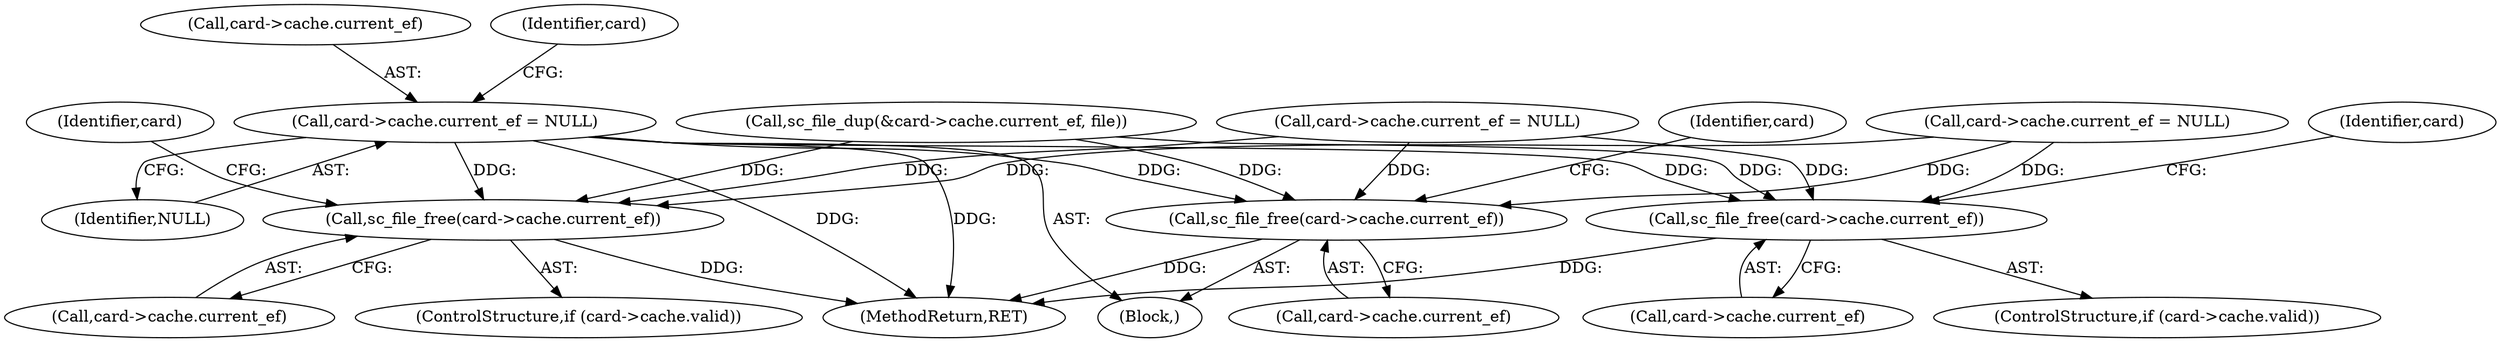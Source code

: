 digraph "0_OpenSC_03628449b75a93787eb2359412a3980365dda49b#diff-f8c0128e14031ed9307d47f10f601b54@pointer" {
"1001110" [label="(Call,card->cache.current_ef = NULL)"];
"1001012" [label="(Call,sc_file_free(card->cache.current_ef))"];
"1001048" [label="(Call,sc_file_free(card->cache.current_ef))"];
"1001104" [label="(Call,sc_file_free(card->cache.current_ef))"];
"1001111" [label="(Call,card->cache.current_ef)"];
"1001120" [label="(Identifier,card)"];
"1001049" [label="(Call,card->cache.current_ef)"];
"1001130" [label="(MethodReturn,RET)"];
"1001104" [label="(Call,sc_file_free(card->cache.current_ef))"];
"1001113" [label="(Identifier,card)"];
"1001013" [label="(Call,card->cache.current_ef)"];
"1001110" [label="(Call,card->cache.current_ef = NULL)"];
"1001061" [label="(Call,sc_file_dup(&card->cache.current_ef, file))"];
"1001012" [label="(Call,sc_file_free(card->cache.current_ef))"];
"1001054" [label="(Call,card->cache.current_ef = NULL)"];
"1001006" [label="(ControlStructure,if (card->cache.valid))"];
"1001057" [label="(Identifier,card)"];
"1001021" [label="(Identifier,card)"];
"1001105" [label="(Call,card->cache.current_ef)"];
"1001042" [label="(ControlStructure,if (card->cache.valid))"];
"1001018" [label="(Call,card->cache.current_ef = NULL)"];
"1001090" [label="(Block,)"];
"1001048" [label="(Call,sc_file_free(card->cache.current_ef))"];
"1001116" [label="(Identifier,NULL)"];
"1001110" -> "1001090"  [label="AST: "];
"1001110" -> "1001116"  [label="CFG: "];
"1001111" -> "1001110"  [label="AST: "];
"1001116" -> "1001110"  [label="AST: "];
"1001120" -> "1001110"  [label="CFG: "];
"1001110" -> "1001130"  [label="DDG: "];
"1001110" -> "1001130"  [label="DDG: "];
"1001110" -> "1001012"  [label="DDG: "];
"1001110" -> "1001048"  [label="DDG: "];
"1001110" -> "1001104"  [label="DDG: "];
"1001012" -> "1001006"  [label="AST: "];
"1001012" -> "1001013"  [label="CFG: "];
"1001013" -> "1001012"  [label="AST: "];
"1001021" -> "1001012"  [label="CFG: "];
"1001012" -> "1001130"  [label="DDG: "];
"1001061" -> "1001012"  [label="DDG: "];
"1001054" -> "1001012"  [label="DDG: "];
"1001018" -> "1001012"  [label="DDG: "];
"1001048" -> "1001042"  [label="AST: "];
"1001048" -> "1001049"  [label="CFG: "];
"1001049" -> "1001048"  [label="AST: "];
"1001057" -> "1001048"  [label="CFG: "];
"1001048" -> "1001130"  [label="DDG: "];
"1001061" -> "1001048"  [label="DDG: "];
"1001054" -> "1001048"  [label="DDG: "];
"1001018" -> "1001048"  [label="DDG: "];
"1001104" -> "1001090"  [label="AST: "];
"1001104" -> "1001105"  [label="CFG: "];
"1001105" -> "1001104"  [label="AST: "];
"1001113" -> "1001104"  [label="CFG: "];
"1001104" -> "1001130"  [label="DDG: "];
"1001061" -> "1001104"  [label="DDG: "];
"1001054" -> "1001104"  [label="DDG: "];
"1001018" -> "1001104"  [label="DDG: "];
}
